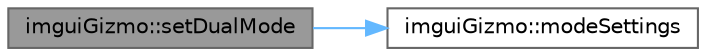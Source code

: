 digraph "imguiGizmo::setDualMode"
{
 // LATEX_PDF_SIZE
  bgcolor="transparent";
  edge [fontname=Helvetica,fontsize=10,labelfontname=Helvetica,labelfontsize=10];
  node [fontname=Helvetica,fontsize=10,shape=box,height=0.2,width=0.4];
  rankdir="LR";
  Node1 [id="Node000001",label="imguiGizmo::setDualMode",height=0.2,width=0.4,color="gray40", fillcolor="grey60", style="filled", fontcolor="black",tooltip=" "];
  Node1 -> Node2 [id="edge1_Node000001_Node000002",color="steelblue1",style="solid",tooltip=" "];
  Node2 [id="Node000002",label="imguiGizmo::modeSettings",height=0.2,width=0.4,color="grey40", fillcolor="white", style="filled",URL="$structimgui_gizmo.html#adf31dac6ad601d65be0fe08e8f29712a",tooltip=" "];
}
